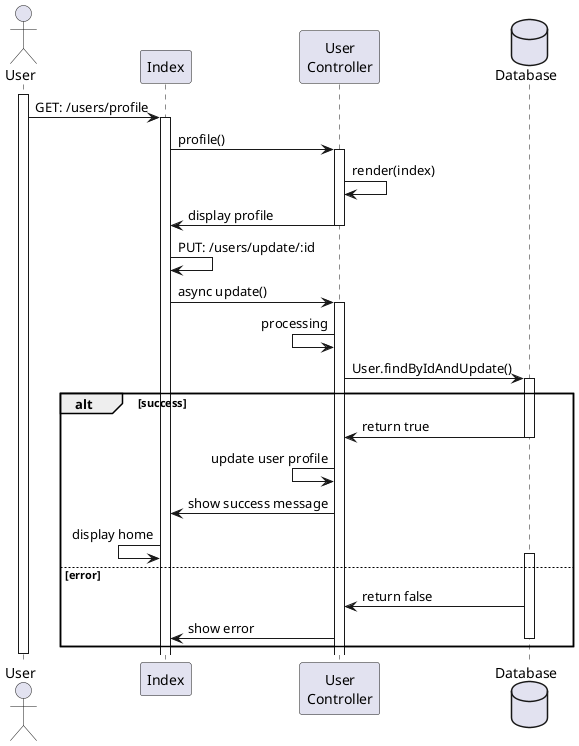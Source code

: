 @startuml signup_host

actor User
participant "Index" as Index
participant "User\nController" as UserController    
database Database

activate User

        
    User -> Index: GET: /users/profile
    activate Index
      Index -> UserController: profile()
    activate UserController
    UserController -> UserController: render(index)
    Index <- UserController: display profile
    deactivate UserController
    Index -> Index:  PUT: /users/update/:id
    Index -> UserController: async update()
    activate UserController
    UserController <- UserController: processing
    UserController -> Database: User.findByIdAndUpdate()
    alt success
    activate Database 
    UserController <- Database: return true
    deactivate Database
    UserController <- UserController: update user profile
    Index <- UserController: show success message
    Index <- Index: display home
    else error
    activate Database 
    UserController <- Database: return false
    Index <- UserController: show error
    deactivate Database
    end
deactivate User

@enduml